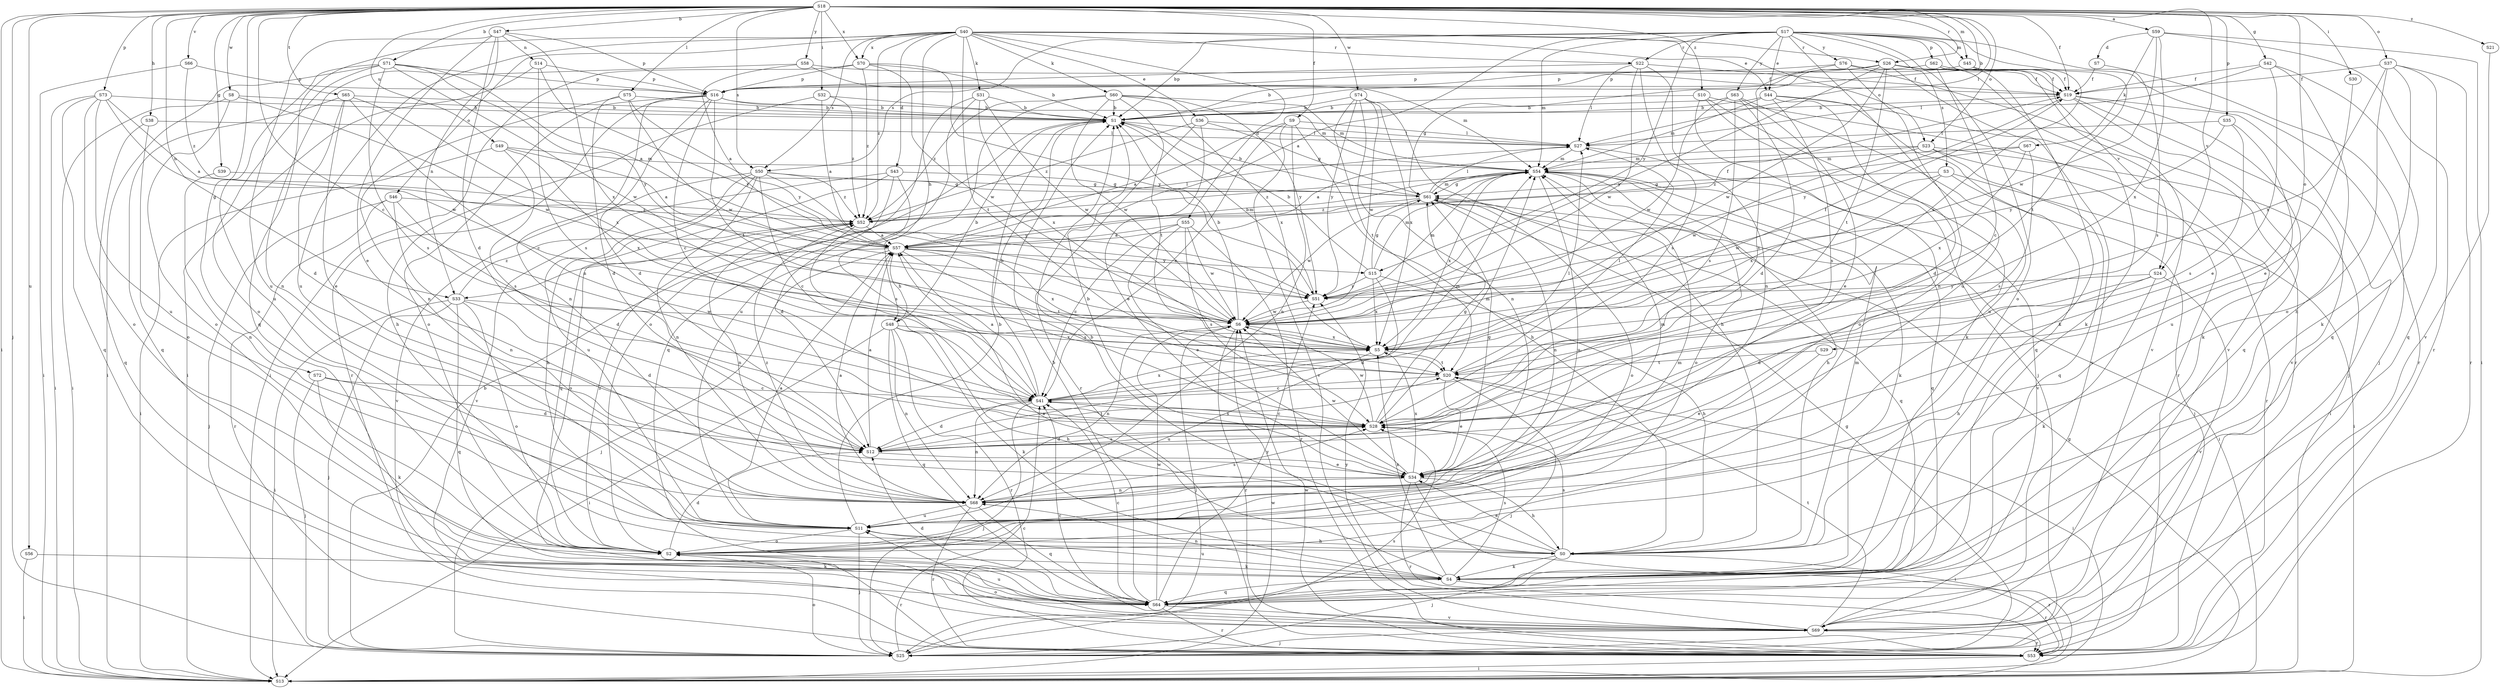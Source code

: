 strict digraph  {
S18;
S40;
S17;
S59;
S57;
S47;
S71;
S1;
S41;
S55;
S43;
S7;
S12;
S36;
S44;
S34;
S9;
S19;
S72;
S39;
S42;
S61;
S38;
S48;
S0;
S32;
S30;
S13;
S25;
S31;
S60;
S67;
S4;
S75;
S27;
S45;
S54;
S33;
S14;
S68;
S37;
S29;
S23;
S46;
S2;
S35;
S73;
S62;
S16;
S64;
S26;
S22;
S53;
S50;
S3;
S28;
S65;
S20;
S56;
S49;
S11;
S66;
S24;
S69;
S8;
S74;
S6;
S70;
S5;
S58;
S76;
S63;
S15;
S51;
S10;
S21;
S52;
S18 -> S59  [label=a];
S18 -> S47  [label=b];
S18 -> S71  [label=b];
S18 -> S1  [label=b];
S18 -> S41  [label=c];
S18 -> S9  [label=f];
S18 -> S19  [label=f];
S18 -> S72  [label=g];
S18 -> S39  [label=g];
S18 -> S42  [label=g];
S18 -> S38  [label=h];
S18 -> S32  [label=i];
S18 -> S30  [label=i];
S18 -> S13  [label=i];
S18 -> S25  [label=j];
S18 -> S75  [label=l];
S18 -> S27  [label=l];
S18 -> S45  [label=m];
S18 -> S33  [label=n];
S18 -> S37  [label=o];
S18 -> S29  [label=o];
S18 -> S23  [label=o];
S18 -> S35  [label=p];
S18 -> S73  [label=p];
S18 -> S26  [label=r];
S18 -> S50  [label=s];
S18 -> S65  [label=t];
S18 -> S56  [label=u];
S18 -> S49  [label=u];
S18 -> S66  [label=v];
S18 -> S24  [label=v];
S18 -> S8  [label=w];
S18 -> S74  [label=w];
S18 -> S70  [label=x];
S18 -> S58  [label=y];
S18 -> S10  [label=z];
S18 -> S21  [label=z];
S40 -> S55  [label=d];
S40 -> S43  [label=d];
S40 -> S36  [label=e];
S40 -> S44  [label=e];
S40 -> S48  [label=h];
S40 -> S31  [label=k];
S40 -> S60  [label=k];
S40 -> S23  [label=o];
S40 -> S46  [label=o];
S40 -> S64  [label=q];
S40 -> S26  [label=r];
S40 -> S22  [label=r];
S40 -> S50  [label=s];
S40 -> S20  [label=t];
S40 -> S11  [label=u];
S40 -> S70  [label=x];
S40 -> S52  [label=z];
S17 -> S57  [label=a];
S17 -> S1  [label=b];
S17 -> S44  [label=e];
S17 -> S45  [label=m];
S17 -> S54  [label=m];
S17 -> S2  [label=o];
S17 -> S62  [label=p];
S17 -> S22  [label=r];
S17 -> S50  [label=s];
S17 -> S3  [label=s];
S17 -> S28  [label=s];
S17 -> S20  [label=t];
S17 -> S11  [label=u];
S17 -> S24  [label=v];
S17 -> S76  [label=y];
S17 -> S63  [label=y];
S17 -> S15  [label=y];
S59 -> S7  [label=d];
S59 -> S13  [label=i];
S59 -> S67  [label=k];
S59 -> S53  [label=r];
S59 -> S6  [label=w];
S59 -> S5  [label=x];
S57 -> S19  [label=f];
S57 -> S48  [label=h];
S57 -> S25  [label=j];
S57 -> S54  [label=m];
S57 -> S33  [label=n];
S57 -> S28  [label=s];
S57 -> S20  [label=t];
S57 -> S5  [label=x];
S57 -> S15  [label=y];
S47 -> S12  [label=d];
S47 -> S34  [label=e];
S47 -> S33  [label=n];
S47 -> S14  [label=n];
S47 -> S16  [label=p];
S47 -> S11  [label=u];
S47 -> S5  [label=x];
S71 -> S57  [label=a];
S71 -> S13  [label=i];
S71 -> S2  [label=o];
S71 -> S16  [label=p];
S71 -> S28  [label=s];
S71 -> S11  [label=u];
S71 -> S6  [label=w];
S71 -> S51  [label=y];
S1 -> S27  [label=l];
S41 -> S57  [label=a];
S41 -> S1  [label=b];
S41 -> S12  [label=d];
S41 -> S25  [label=j];
S41 -> S27  [label=l];
S41 -> S54  [label=m];
S41 -> S68  [label=n];
S41 -> S28  [label=s];
S41 -> S5  [label=x];
S55 -> S57  [label=a];
S55 -> S41  [label=c];
S55 -> S34  [label=e];
S55 -> S53  [label=r];
S55 -> S28  [label=s];
S55 -> S6  [label=w];
S43 -> S12  [label=d];
S43 -> S61  [label=g];
S43 -> S64  [label=q];
S43 -> S28  [label=s];
S43 -> S69  [label=v];
S7 -> S19  [label=f];
S7 -> S25  [label=j];
S12 -> S57  [label=a];
S12 -> S34  [label=e];
S12 -> S28  [label=s];
S12 -> S20  [label=t];
S36 -> S34  [label=e];
S36 -> S61  [label=g];
S36 -> S27  [label=l];
S36 -> S53  [label=r];
S36 -> S52  [label=z];
S44 -> S1  [label=b];
S44 -> S12  [label=d];
S44 -> S54  [label=m];
S44 -> S64  [label=q];
S44 -> S28  [label=s];
S44 -> S69  [label=v];
S34 -> S1  [label=b];
S34 -> S61  [label=g];
S34 -> S0  [label=h];
S34 -> S13  [label=i];
S34 -> S54  [label=m];
S34 -> S68  [label=n];
S34 -> S53  [label=r];
S34 -> S6  [label=w];
S34 -> S5  [label=x];
S9 -> S57  [label=a];
S9 -> S41  [label=c];
S9 -> S0  [label=h];
S9 -> S27  [label=l];
S9 -> S68  [label=n];
S9 -> S69  [label=v];
S19 -> S1  [label=b];
S19 -> S25  [label=j];
S19 -> S4  [label=k];
S19 -> S64  [label=q];
S19 -> S69  [label=v];
S19 -> S51  [label=y];
S72 -> S41  [label=c];
S72 -> S12  [label=d];
S72 -> S25  [label=j];
S72 -> S4  [label=k];
S39 -> S61  [label=g];
S39 -> S68  [label=n];
S42 -> S34  [label=e];
S42 -> S19  [label=f];
S42 -> S0  [label=h];
S42 -> S27  [label=l];
S42 -> S64  [label=q];
S61 -> S1  [label=b];
S61 -> S13  [label=i];
S61 -> S27  [label=l];
S61 -> S54  [label=m];
S61 -> S68  [label=n];
S61 -> S2  [label=o];
S61 -> S64  [label=q];
S61 -> S6  [label=w];
S61 -> S52  [label=z];
S38 -> S27  [label=l];
S38 -> S2  [label=o];
S38 -> S64  [label=q];
S48 -> S1  [label=b];
S48 -> S0  [label=h];
S48 -> S13  [label=i];
S48 -> S4  [label=k];
S48 -> S68  [label=n];
S48 -> S64  [label=q];
S48 -> S53  [label=r];
S48 -> S5  [label=x];
S0 -> S1  [label=b];
S0 -> S34  [label=e];
S0 -> S25  [label=j];
S0 -> S4  [label=k];
S0 -> S54  [label=m];
S0 -> S53  [label=r];
S0 -> S28  [label=s];
S32 -> S57  [label=a];
S32 -> S1  [label=b];
S32 -> S0  [label=h];
S32 -> S52  [label=z];
S30 -> S34  [label=e];
S13 -> S61  [label=g];
S13 -> S6  [label=w];
S25 -> S1  [label=b];
S25 -> S41  [label=c];
S25 -> S61  [label=g];
S25 -> S2  [label=o];
S25 -> S28  [label=s];
S31 -> S1  [label=b];
S31 -> S2  [label=o];
S31 -> S64  [label=q];
S31 -> S6  [label=w];
S31 -> S5  [label=x];
S60 -> S1  [label=b];
S60 -> S54  [label=m];
S60 -> S20  [label=t];
S60 -> S11  [label=u];
S60 -> S6  [label=w];
S60 -> S5  [label=x];
S60 -> S51  [label=y];
S60 -> S52  [label=z];
S67 -> S54  [label=m];
S67 -> S28  [label=s];
S67 -> S5  [label=x];
S67 -> S52  [label=z];
S4 -> S57  [label=a];
S4 -> S68  [label=n];
S4 -> S64  [label=q];
S4 -> S53  [label=r];
S4 -> S28  [label=s];
S4 -> S11  [label=u];
S4 -> S5  [label=x];
S75 -> S1  [label=b];
S75 -> S12  [label=d];
S75 -> S68  [label=n];
S75 -> S6  [label=w];
S75 -> S51  [label=y];
S27 -> S54  [label=m];
S27 -> S69  [label=v];
S45 -> S19  [label=f];
S45 -> S16  [label=p];
S45 -> S5  [label=x];
S54 -> S61  [label=g];
S54 -> S0  [label=h];
S54 -> S4  [label=k];
S54 -> S2  [label=o];
S54 -> S64  [label=q];
S54 -> S11  [label=u];
S54 -> S5  [label=x];
S54 -> S52  [label=z];
S33 -> S12  [label=d];
S33 -> S13  [label=i];
S33 -> S25  [label=j];
S33 -> S2  [label=o];
S33 -> S64  [label=q];
S33 -> S6  [label=w];
S33 -> S52  [label=z];
S14 -> S13  [label=i];
S14 -> S16  [label=p];
S14 -> S28  [label=s];
S14 -> S51  [label=y];
S68 -> S57  [label=a];
S68 -> S64  [label=q];
S68 -> S53  [label=r];
S68 -> S28  [label=s];
S68 -> S11  [label=u];
S68 -> S52  [label=z];
S37 -> S19  [label=f];
S37 -> S4  [label=k];
S37 -> S2  [label=o];
S37 -> S64  [label=q];
S37 -> S53  [label=r];
S37 -> S5  [label=x];
S29 -> S34  [label=e];
S29 -> S20  [label=t];
S23 -> S57  [label=a];
S23 -> S13  [label=i];
S23 -> S54  [label=m];
S23 -> S64  [label=q];
S23 -> S53  [label=r];
S23 -> S6  [label=w];
S46 -> S12  [label=d];
S46 -> S25  [label=j];
S46 -> S68  [label=n];
S46 -> S53  [label=r];
S46 -> S52  [label=z];
S2 -> S12  [label=d];
S2 -> S4  [label=k];
S2 -> S54  [label=m];
S2 -> S53  [label=r];
S2 -> S52  [label=z];
S35 -> S27  [label=l];
S35 -> S28  [label=s];
S35 -> S11  [label=u];
S35 -> S51  [label=y];
S73 -> S57  [label=a];
S73 -> S1  [label=b];
S73 -> S13  [label=i];
S73 -> S2  [label=o];
S73 -> S64  [label=q];
S73 -> S11  [label=u];
S73 -> S6  [label=w];
S62 -> S1  [label=b];
S62 -> S41  [label=c];
S62 -> S19  [label=f];
S62 -> S4  [label=k];
S62 -> S69  [label=v];
S16 -> S1  [label=b];
S16 -> S41  [label=c];
S16 -> S12  [label=d];
S16 -> S54  [label=m];
S16 -> S68  [label=n];
S16 -> S2  [label=o];
S16 -> S53  [label=r];
S16 -> S20  [label=t];
S64 -> S1  [label=b];
S64 -> S41  [label=c];
S64 -> S12  [label=d];
S64 -> S53  [label=r];
S64 -> S69  [label=v];
S64 -> S6  [label=w];
S64 -> S51  [label=y];
S26 -> S61  [label=g];
S26 -> S4  [label=k];
S26 -> S16  [label=p];
S26 -> S53  [label=r];
S26 -> S20  [label=t];
S26 -> S69  [label=v];
S26 -> S6  [label=w];
S26 -> S51  [label=y];
S22 -> S19  [label=f];
S22 -> S27  [label=l];
S22 -> S68  [label=n];
S22 -> S16  [label=p];
S22 -> S28  [label=s];
S22 -> S6  [label=w];
S53 -> S13  [label=i];
S53 -> S6  [label=w];
S50 -> S41  [label=c];
S50 -> S61  [label=g];
S50 -> S0  [label=h];
S50 -> S68  [label=n];
S50 -> S11  [label=u];
S50 -> S69  [label=v];
S50 -> S51  [label=y];
S50 -> S52  [label=z];
S3 -> S61  [label=g];
S3 -> S13  [label=i];
S3 -> S25  [label=j];
S3 -> S6  [label=w];
S3 -> S5  [label=x];
S28 -> S41  [label=c];
S28 -> S12  [label=d];
S28 -> S61  [label=g];
S28 -> S54  [label=m];
S28 -> S6  [label=w];
S65 -> S1  [label=b];
S65 -> S41  [label=c];
S65 -> S12  [label=d];
S65 -> S34  [label=e];
S65 -> S64  [label=q];
S65 -> S5  [label=x];
S20 -> S41  [label=c];
S20 -> S34  [label=e];
S20 -> S13  [label=i];
S20 -> S25  [label=j];
S20 -> S27  [label=l];
S56 -> S13  [label=i];
S56 -> S4  [label=k];
S49 -> S57  [label=a];
S49 -> S13  [label=i];
S49 -> S54  [label=m];
S49 -> S28  [label=s];
S49 -> S5  [label=x];
S11 -> S57  [label=a];
S11 -> S1  [label=b];
S11 -> S0  [label=h];
S11 -> S25  [label=j];
S11 -> S2  [label=o];
S66 -> S13  [label=i];
S66 -> S16  [label=p];
S66 -> S52  [label=z];
S24 -> S12  [label=d];
S24 -> S0  [label=h];
S24 -> S4  [label=k];
S24 -> S69  [label=v];
S24 -> S51  [label=y];
S69 -> S41  [label=c];
S69 -> S25  [label=j];
S69 -> S2  [label=o];
S69 -> S53  [label=r];
S69 -> S20  [label=t];
S69 -> S11  [label=u];
S69 -> S51  [label=y];
S8 -> S1  [label=b];
S8 -> S13  [label=i];
S8 -> S2  [label=o];
S8 -> S6  [label=w];
S74 -> S1  [label=b];
S74 -> S0  [label=h];
S74 -> S68  [label=n];
S74 -> S20  [label=t];
S74 -> S6  [label=w];
S74 -> S5  [label=x];
S74 -> S51  [label=y];
S6 -> S1  [label=b];
S6 -> S19  [label=f];
S6 -> S25  [label=j];
S6 -> S68  [label=n];
S6 -> S53  [label=r];
S6 -> S5  [label=x];
S70 -> S1  [label=b];
S70 -> S13  [label=i];
S70 -> S16  [label=p];
S70 -> S6  [label=w];
S70 -> S51  [label=y];
S70 -> S52  [label=z];
S5 -> S20  [label=t];
S5 -> S11  [label=u];
S58 -> S57  [label=a];
S58 -> S19  [label=f];
S58 -> S54  [label=m];
S58 -> S68  [label=n];
S76 -> S19  [label=f];
S76 -> S68  [label=n];
S76 -> S16  [label=p];
S76 -> S53  [label=r];
S76 -> S28  [label=s];
S63 -> S1  [label=b];
S63 -> S12  [label=d];
S63 -> S34  [label=e];
S63 -> S28  [label=s];
S63 -> S11  [label=u];
S63 -> S6  [label=w];
S15 -> S1  [label=b];
S15 -> S12  [label=d];
S15 -> S61  [label=g];
S15 -> S0  [label=h];
S15 -> S54  [label=m];
S15 -> S5  [label=x];
S15 -> S51  [label=y];
S51 -> S1  [label=b];
S51 -> S54  [label=m];
S51 -> S6  [label=w];
S10 -> S1  [label=b];
S10 -> S25  [label=j];
S10 -> S4  [label=k];
S10 -> S2  [label=o];
S10 -> S53  [label=r];
S21 -> S69  [label=v];
S52 -> S57  [label=a];
S52 -> S41  [label=c];
S52 -> S27  [label=l];
S52 -> S68  [label=n];
S52 -> S2  [label=o];
}
